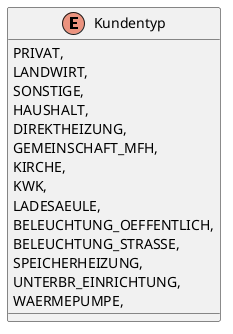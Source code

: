 @startuml
enum Kundentyp {
    PRIVAT,
    LANDWIRT,
    SONSTIGE,
    HAUSHALT,
    DIREKTHEIZUNG,
    GEMEINSCHAFT_MFH,
    KIRCHE,
    KWK,
    LADESAEULE,
    BELEUCHTUNG_OEFFENTLICH,
    BELEUCHTUNG_STRASSE,
    SPEICHERHEIZUNG,
    UNTERBR_EINRICHTUNG,
    WAERMEPUMPE,
}
@enduml
